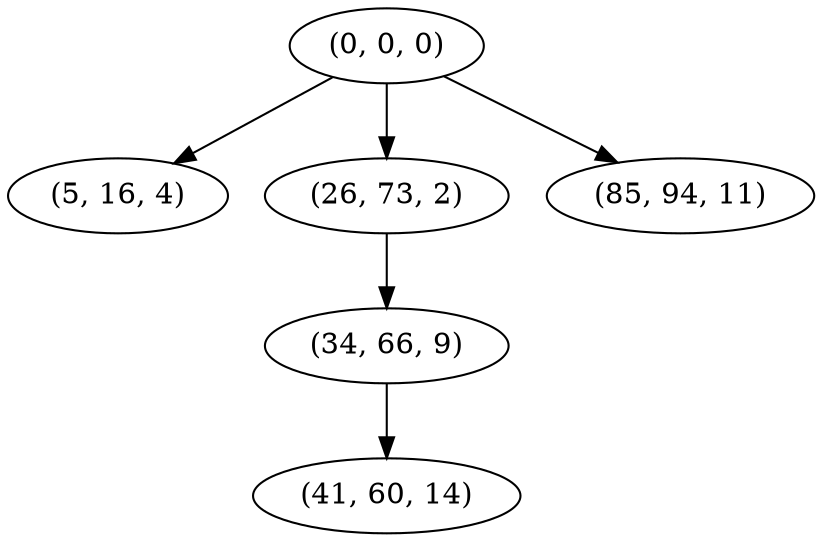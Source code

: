 digraph tree {
    "(0, 0, 0)";
    "(5, 16, 4)";
    "(26, 73, 2)";
    "(34, 66, 9)";
    "(41, 60, 14)";
    "(85, 94, 11)";
    "(0, 0, 0)" -> "(5, 16, 4)";
    "(0, 0, 0)" -> "(26, 73, 2)";
    "(0, 0, 0)" -> "(85, 94, 11)";
    "(26, 73, 2)" -> "(34, 66, 9)";
    "(34, 66, 9)" -> "(41, 60, 14)";
}
